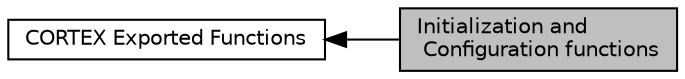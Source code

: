 digraph "Initialization and Configuration functions"
{
  edge [fontname="Helvetica",fontsize="10",labelfontname="Helvetica",labelfontsize="10"];
  node [fontname="Helvetica",fontsize="10",shape=box];
  rankdir=LR;
  Node2 [label="CORTEX Exported Functions",height=0.2,width=0.4,color="black", fillcolor="white", style="filled",URL="$group___c_o_r_t_e_x___exported___functions.html",tooltip=" "];
  Node1 [label="Initialization and\l Configuration functions",height=0.2,width=0.4,color="black", fillcolor="grey75", style="filled", fontcolor="black",tooltip="Initialization and Configuration functions."];
  Node2->Node1 [shape=plaintext, dir="back", style="solid"];
}
